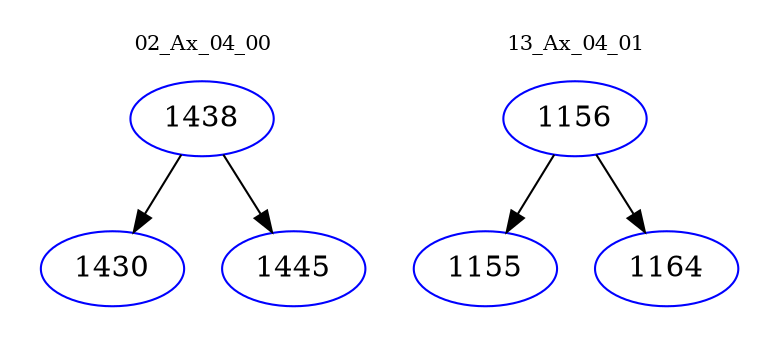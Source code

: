 digraph{
subgraph cluster_0 {
color = white
label = "02_Ax_04_00";
fontsize=10;
T0_1438 [label="1438", color="blue"]
T0_1438 -> T0_1430 [color="black"]
T0_1430 [label="1430", color="blue"]
T0_1438 -> T0_1445 [color="black"]
T0_1445 [label="1445", color="blue"]
}
subgraph cluster_1 {
color = white
label = "13_Ax_04_01";
fontsize=10;
T1_1156 [label="1156", color="blue"]
T1_1156 -> T1_1155 [color="black"]
T1_1155 [label="1155", color="blue"]
T1_1156 -> T1_1164 [color="black"]
T1_1164 [label="1164", color="blue"]
}
}
